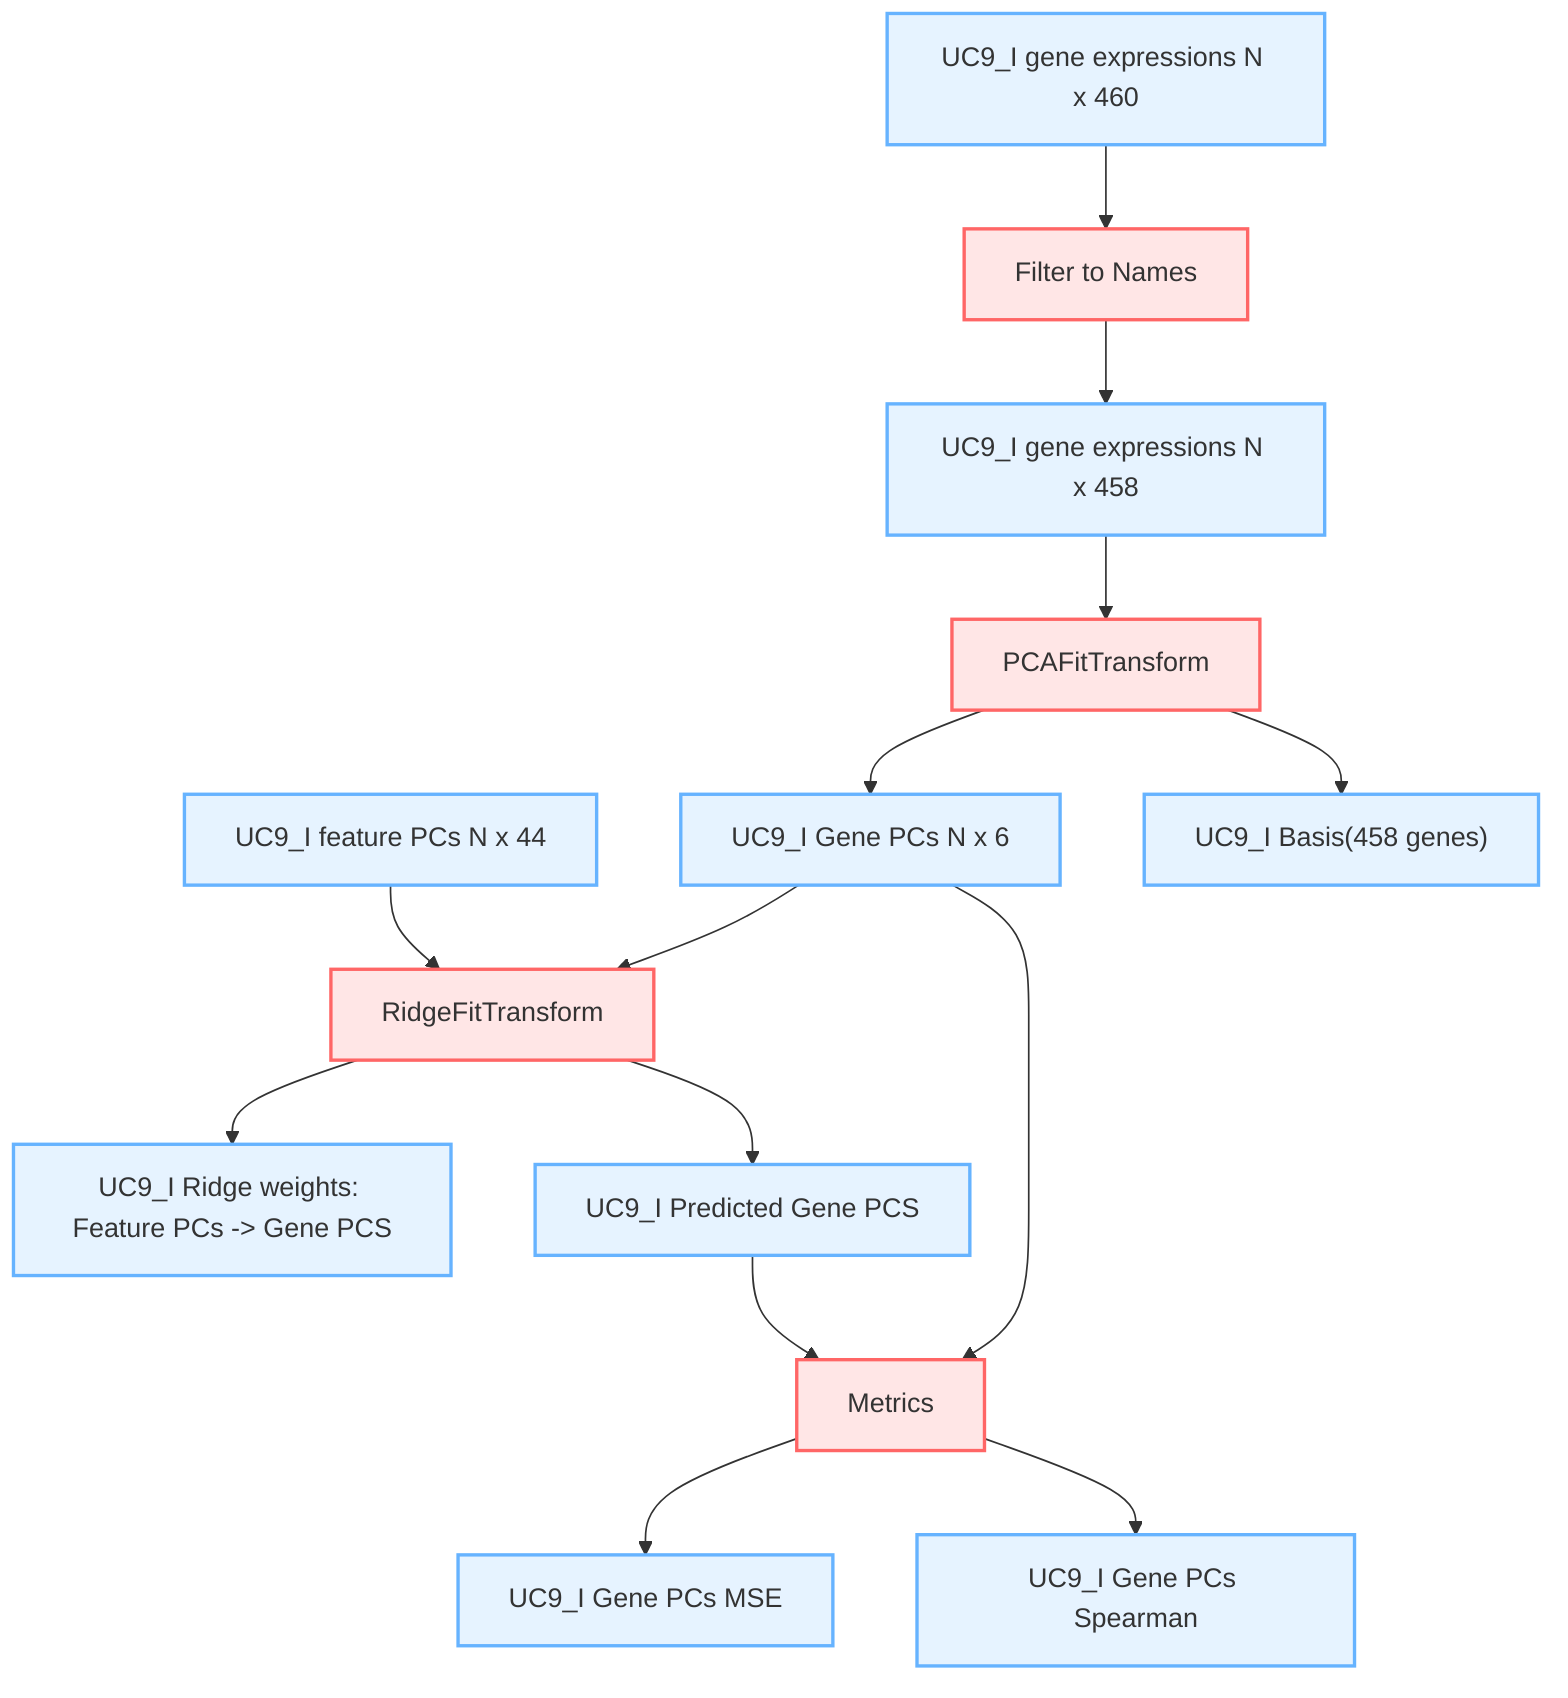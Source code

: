%%{init: {'themeVariables': {'nodeTextColor':'#000'}}}%%
flowchart TD
    classDef data fill:#e6f3ff,stroke:#66b3ff,stroke-width:2px
    classDef op fill:#ffe6e6,stroke:#ff6666,stroke-width:2px,shape:round-rect

    data4["UC9_I feature PCs N x 44"]:::data

    data6["UC9_I gene expressions N x 460"]:::data --> op4["Filter to Names"]:::op
    op4 --> data7["UC9_I gene expressions N x 458"]:::data
    data7 --> op5["PCAFitTransform"]:::op
    op5 --> data8["UC9_I Gene PCs N x 6"]:::data
    op5 --> data9["UC9_I Basis(458 genes)"]:::data

    data4 & data8 --> op6["RidgeFitTransform"]:::op
    op6 --> data10["UC9_I Ridge weights: Feature PCs -> Gene PCS"]:::data
    op6 --> data11["UC9_I Predicted Gene PCS"]:::data
    data11 --> op8["Metrics"]:::op
    op8 --> data12["UC9_I Gene PCs MSE"]:::data
    op8 --> data13["UC9_I Gene PCs Spearman"]:::data
    data8 --> op8